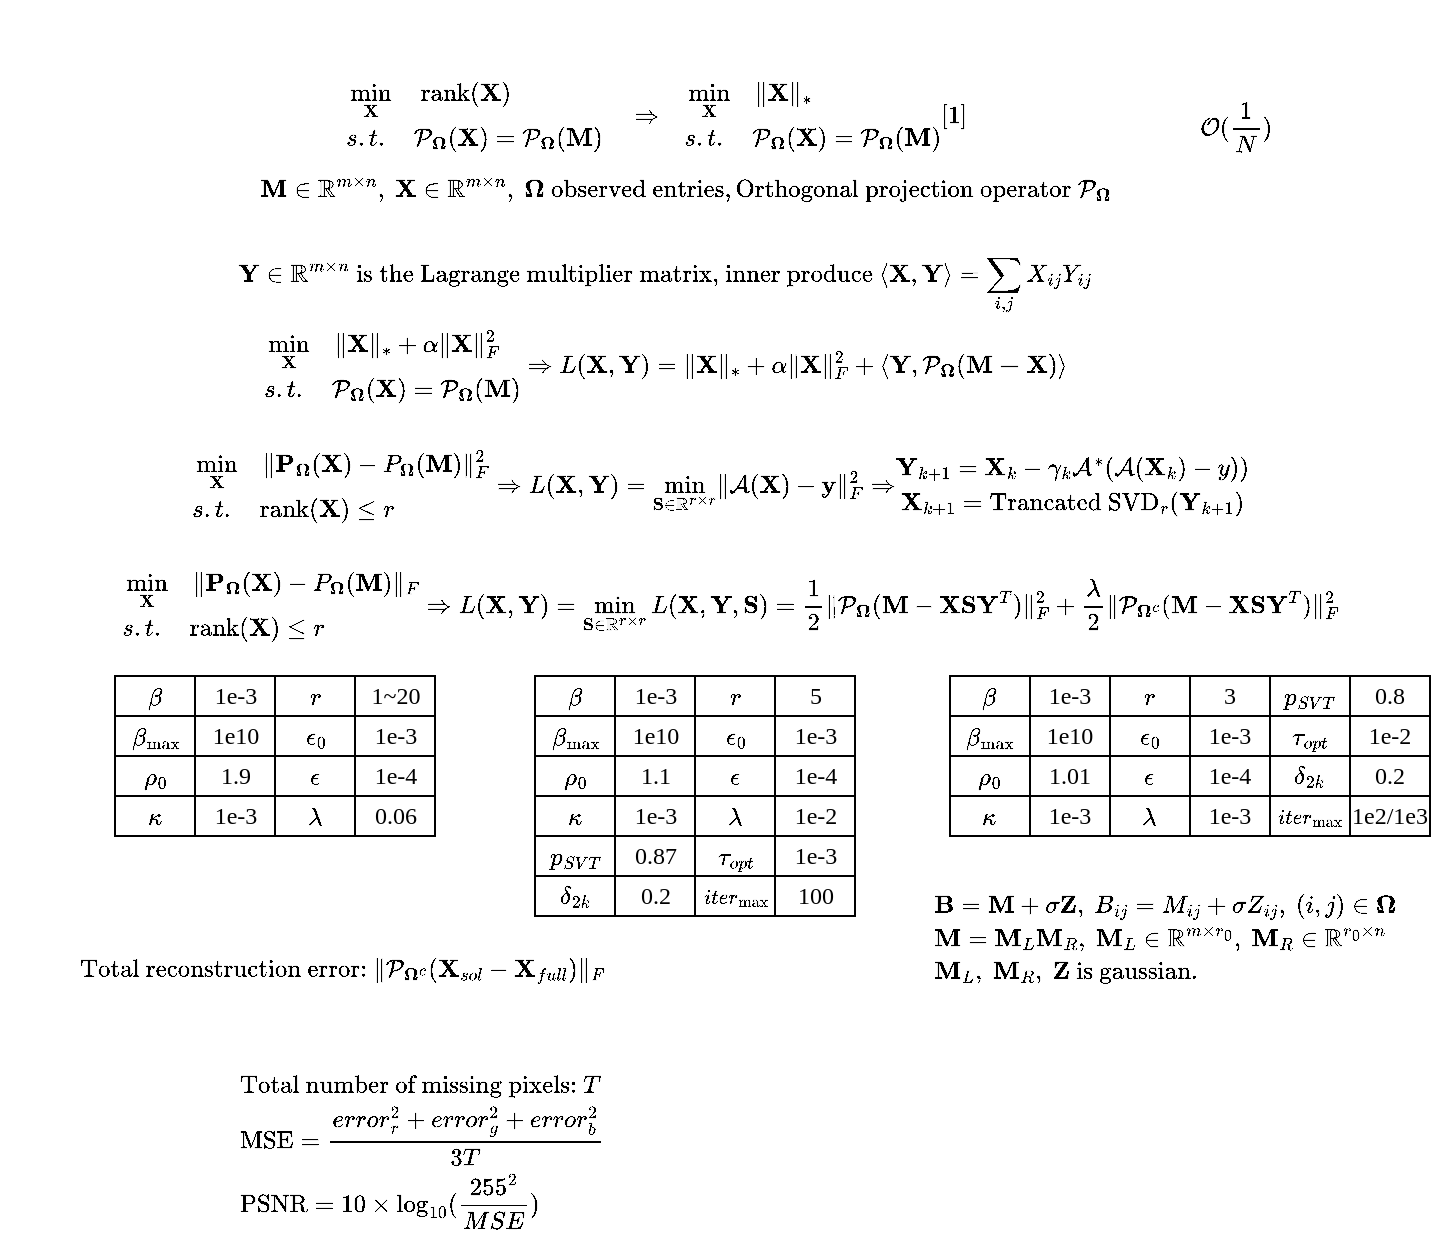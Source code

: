 <mxfile version="15.8.7" type="device"><diagram id="dCUDjBYFxlZQfLYV9F5L" name="第 1 页"><mxGraphModel dx="435" dy="1031" grid="1" gridSize="10" guides="1" tooltips="1" connect="1" arrows="1" fold="1" page="1" pageScale="1" pageWidth="827" pageHeight="1169" math="1" shadow="0"><root><mxCell id="0"/><mxCell id="1" parent="0"/><mxCell id="xZ1UbAJdotstemb92RxR-1" value="$$\begin{aligned}&amp;amp;\min_{\mathbf&amp;nbsp;X}\quad \text{rank}(\mathbf X)\\ &amp;amp;s.t.\quad\mathcal P_{\mathbf \Omega}(\mathbf X)=\mathcal P_{\mathbf \Omega}(\mathbf M)\end{aligned}&lt;br&gt;\quad\Rightarrow\quad&lt;br&gt;\begin{aligned}&amp;amp;\min_{\mathbf&amp;nbsp;X}\quad \lVert\mathbf X\rVert_*\\ &amp;amp;s.t.\quad\mathcal P_{\mathbf \Omega}(\mathbf X)=\mathcal P_{\mathbf \Omega}(\mathbf M)\end{aligned}[1]&lt;br&gt;$$" style="text;html=1;strokeColor=none;fillColor=none;align=center;verticalAlign=middle;whiteSpace=wrap;rounded=0;fontFamily=Times New Roman;" parent="1" vertex="1"><mxGeometry x="162.5" width="380" height="80" as="geometry"/></mxCell><mxCell id="xZ1UbAJdotstemb92RxR-2" value="$$\begin{aligned}&amp;amp;\min_{\mathbf&amp;nbsp;X}\quad \lVert\mathbf X\rVert_* + \alpha\lVert\mathbf X\rVert^2_F&lt;br&gt;\\ &amp;amp;s.t.\quad\mathcal P_{\mathbf\Omega}(\mathbf X)=\mathcal P_{\mathbf\Omega}&lt;br&gt;(\mathbf M) \end{aligned}\Rightarrow L(\mathbf X,\mathbf Y) = \lVert\mathbf X\rVert_* + \alpha \lVert\mathbf X\rVert^2_F + \langle\mathbf Y, \mathcal P_{\mathbf\Omega}(\mathbf{M-X})\rangle&lt;br&gt;&amp;nbsp;&lt;br&gt;$$" style="text;html=1;strokeColor=none;fillColor=none;align=center;verticalAlign=middle;whiteSpace=wrap;rounded=0;fontFamily=Times New Roman;" parent="1" vertex="1"><mxGeometry x="112.5" y="130" width="490" height="70" as="geometry"/></mxCell><mxCell id="xZ1UbAJdotstemb92RxR-4" value="$$\mathbf M\in\mathbb{R}^{m\times n},\ \mathbf X\in\mathbb{R}^{m\times n},\ \mathbf\Omega\text{ observed entries}, \text{Orthogonal projection operator }\mathcal P_{\mathbf\Omega}$$&lt;span class=&quot;md-math-tex md-inline-math-container&quot; style=&quot;box-sizing: border-box; color: rgb(48, 68, 85); word-spacing: 0.6px; background-color: rgb(255, 255, 255);&quot;&gt;&lt;/span&gt;&lt;span class=&quot;md-math-tex md-inline-math-container&quot; style=&quot;box-sizing: border-box; color: rgb(48, 68, 85); word-spacing: 0.6px; background-color: rgb(255, 255, 255);&quot;&gt;&lt;/span&gt;" style="text;whiteSpace=wrap;html=1;fontFamily=Times New Roman;" parent="1" vertex="1"><mxGeometry x="152.5" y="50" width="430" height="40" as="geometry"/></mxCell><mxCell id="xZ1UbAJdotstemb92RxR-5" value="$$\mathbf Y\in\mathbb{R}^{m\times n} \text{ is the Lagrange multiplier matrix, inner produce }\langle\mathbf X,\mathbf Y\rangle=\sum\limits_{i,j}X_{ij}Y_{ij}$$" style="text;html=1;strokeColor=none;fillColor=none;align=center;verticalAlign=middle;whiteSpace=wrap;rounded=0;fontFamily=Times New Roman;" parent="1" vertex="1"><mxGeometry x="142.5" y="110" width="430" height="30" as="geometry"/></mxCell><mxCell id="xZ1UbAJdotstemb92RxR-6" value="$$\mathcal O(\frac{1}{N})$$" style="text;html=1;strokeColor=none;fillColor=none;align=center;verticalAlign=middle;whiteSpace=wrap;rounded=0;fontFamily=Times New Roman;" parent="1" vertex="1"><mxGeometry x="612.5" y="30" width="60" height="30" as="geometry"/></mxCell><mxCell id="xZ1UbAJdotstemb92RxR-7" value="$$\begin{aligned}&amp;amp;\min_{\mathbf&amp;nbsp;X}\quad \lVert\mathbf P_{\mathbf\Omega}(\mathbf X)-P_{\mathbf\Omega}(\mathbf M)&lt;br&gt;\rVert_F \\ &amp;amp;s.t.\quad\text{rank}(\mathbf X)\leq r \end{aligned}\Rightarrow L(\mathbf X,\mathbf Y) = \min_{\mathbf S\in\mathbb R^{r\times r}} L(\mathbf&amp;nbsp;X,\mathbf&amp;nbsp;Y,\mathbf&amp;nbsp; S) = \frac{1}{2}\lVert\mathcal P_{\mathbf\Omega}(\mathbf M-\mathbf&amp;nbsp;X\mathbf&amp;nbsp;S\mathbf&amp;nbsp;Y^T)\rVert^2_F + \frac{\lambda}{2}\lVert\mathcal P_{\mathbf\Omega^c}(\mathbf M-\mathbf&amp;nbsp;X\mathbf&amp;nbsp;S\mathbf&amp;nbsp;Y^T)&lt;br&gt;\rVert^2_F&lt;br&gt;$$" style="text;html=1;strokeColor=none;fillColor=none;align=center;verticalAlign=middle;whiteSpace=wrap;rounded=0;fontFamily=Times New Roman;" parent="1" vertex="1"><mxGeometry x="30" y="250" width="720" height="70" as="geometry"/></mxCell><mxCell id="xZ1UbAJdotstemb92RxR-8" value="$$\begin{aligned}&amp;amp;\min_{\mathbf&amp;nbsp;X}\quad \lVert\mathbf P_{\mathbf\Omega}(\mathbf X)-P_{\mathbf\Omega}(\mathbf M)&lt;br&gt;\rVert_F^2 \\ &amp;amp;s.t.\quad\text{rank}(\mathbf X)\leq r \end{aligned}\Rightarrow L(\mathbf X,\mathbf Y) = \min_{\mathbf S\in\mathbb R^{r\times r}} \lVert\mathcal A(\mathbf&amp;nbsp;X)-\mathbf y\rVert_F^2 \Rightarrow \begin{matrix} \mathbf Y_{k+1} = \mathbf&amp;nbsp;X_{k} - \gamma_k\mathcal A^*(\mathcal A(\mathbf&amp;nbsp;X_k)&lt;br&gt;-y))\\&lt;br&gt;\mathbf X_{k+1} = \text{Trancated SVD}_r(\mathbf Y_{k+1}&lt;br&gt;)&lt;br&gt;\end{matrix}&lt;br&gt;$$" style="text;html=1;strokeColor=none;fillColor=none;align=center;verticalAlign=middle;whiteSpace=wrap;rounded=0;fontFamily=Times New Roman;" parent="1" vertex="1"><mxGeometry x="25" y="190" width="720" height="70" as="geometry"/></mxCell><mxCell id="fOYMWPpQL2KJ-KFt3qKd-15" value="$$\beta$$" style="rounded=0;whiteSpace=wrap;html=1;fillColor=none;fontFamily=Times New Roman;" vertex="1" parent="1"><mxGeometry x="82.5" y="320" width="40" height="20" as="geometry"/></mxCell><mxCell id="fOYMWPpQL2KJ-KFt3qKd-18" value="$$\beta_{\max}$$" style="rounded=0;whiteSpace=wrap;html=1;fillColor=none;fontFamily=Times New Roman;" vertex="1" parent="1"><mxGeometry x="82.5" y="340" width="40" height="20" as="geometry"/></mxCell><mxCell id="fOYMWPpQL2KJ-KFt3qKd-19" value="$$\rho_{0}$$" style="rounded=0;whiteSpace=wrap;html=1;fillColor=none;fontFamily=Times New Roman;" vertex="1" parent="1"><mxGeometry x="82.5" y="360" width="40" height="20" as="geometry"/></mxCell><mxCell id="fOYMWPpQL2KJ-KFt3qKd-20" value="$$\kappa$$" style="rounded=0;whiteSpace=wrap;html=1;fillColor=none;fontFamily=Times New Roman;" vertex="1" parent="1"><mxGeometry x="82.5" y="380" width="40" height="20" as="geometry"/></mxCell><mxCell id="fOYMWPpQL2KJ-KFt3qKd-22" value="1e-3" style="rounded=0;whiteSpace=wrap;html=1;fillColor=none;fontFamily=Times New Roman;" vertex="1" parent="1"><mxGeometry x="122.5" y="320" width="40" height="20" as="geometry"/></mxCell><mxCell id="fOYMWPpQL2KJ-KFt3qKd-23" value="1e10" style="rounded=0;whiteSpace=wrap;html=1;fillColor=none;fontFamily=Times New Roman;" vertex="1" parent="1"><mxGeometry x="122.5" y="340" width="40" height="20" as="geometry"/></mxCell><mxCell id="fOYMWPpQL2KJ-KFt3qKd-24" value="1.9" style="rounded=0;whiteSpace=wrap;html=1;fillColor=none;fontFamily=Times New Roman;" vertex="1" parent="1"><mxGeometry x="122.5" y="360" width="40" height="20" as="geometry"/></mxCell><mxCell id="fOYMWPpQL2KJ-KFt3qKd-25" value="1e-3" style="rounded=0;whiteSpace=wrap;html=1;fillColor=none;fontFamily=Times New Roman;" vertex="1" parent="1"><mxGeometry x="122.5" y="380" width="40" height="20" as="geometry"/></mxCell><mxCell id="fOYMWPpQL2KJ-KFt3qKd-37" value="$$r$$" style="rounded=0;whiteSpace=wrap;html=1;fillColor=none;fontFamily=Times New Roman;" vertex="1" parent="1"><mxGeometry x="162.5" y="320" width="40" height="20" as="geometry"/></mxCell><mxCell id="fOYMWPpQL2KJ-KFt3qKd-38" value="1~20" style="rounded=0;whiteSpace=wrap;html=1;fillColor=none;fontFamily=Times New Roman;" vertex="1" parent="1"><mxGeometry x="202.5" y="320" width="40" height="20" as="geometry"/></mxCell><mxCell id="fOYMWPpQL2KJ-KFt3qKd-39" value="$$\epsilon_0$$" style="rounded=0;whiteSpace=wrap;html=1;fillColor=none;fontFamily=Times New Roman;" vertex="1" parent="1"><mxGeometry x="162.5" y="340" width="40" height="20" as="geometry"/></mxCell><mxCell id="fOYMWPpQL2KJ-KFt3qKd-40" value="&lt;span&gt;1e-3&lt;/span&gt;" style="rounded=0;whiteSpace=wrap;html=1;fillColor=none;fontFamily=Times New Roman;" vertex="1" parent="1"><mxGeometry x="202.5" y="340" width="40" height="20" as="geometry"/></mxCell><mxCell id="fOYMWPpQL2KJ-KFt3qKd-41" value="&lt;span&gt;$$\epsilon$$&lt;/span&gt;" style="rounded=0;whiteSpace=wrap;html=1;fillColor=none;fontFamily=Times New Roman;" vertex="1" parent="1"><mxGeometry x="162.5" y="360" width="40" height="20" as="geometry"/></mxCell><mxCell id="fOYMWPpQL2KJ-KFt3qKd-42" value="&lt;span&gt;1e-4&lt;/span&gt;" style="rounded=0;whiteSpace=wrap;html=1;fillColor=none;fontFamily=Times New Roman;" vertex="1" parent="1"><mxGeometry x="202.5" y="360" width="40" height="20" as="geometry"/></mxCell><mxCell id="fOYMWPpQL2KJ-KFt3qKd-43" value="&lt;span&gt;$$\lambda$$&lt;/span&gt;" style="rounded=0;whiteSpace=wrap;html=1;fillColor=none;fontFamily=Times New Roman;" vertex="1" parent="1"><mxGeometry x="162.5" y="380" width="40" height="20" as="geometry"/></mxCell><mxCell id="fOYMWPpQL2KJ-KFt3qKd-44" value="&lt;span&gt;0.06&lt;/span&gt;" style="rounded=0;whiteSpace=wrap;html=1;fillColor=none;fontFamily=Times New Roman;" vertex="1" parent="1"><mxGeometry x="202.5" y="380" width="40" height="20" as="geometry"/></mxCell><mxCell id="fOYMWPpQL2KJ-KFt3qKd-48" value="$$\beta$$" style="rounded=0;whiteSpace=wrap;html=1;fillColor=none;fontFamily=Times New Roman;" vertex="1" parent="1"><mxGeometry x="292.5" y="320" width="40" height="20" as="geometry"/></mxCell><mxCell id="fOYMWPpQL2KJ-KFt3qKd-49" value="$$\beta_{\max}$$" style="rounded=0;whiteSpace=wrap;html=1;fillColor=none;fontFamily=Times New Roman;" vertex="1" parent="1"><mxGeometry x="292.5" y="340" width="40" height="20" as="geometry"/></mxCell><mxCell id="fOYMWPpQL2KJ-KFt3qKd-50" value="$$\rho_{0}$$" style="rounded=0;whiteSpace=wrap;html=1;fillColor=none;fontFamily=Times New Roman;" vertex="1" parent="1"><mxGeometry x="292.5" y="360" width="40" height="20" as="geometry"/></mxCell><mxCell id="fOYMWPpQL2KJ-KFt3qKd-51" value="$$\kappa$$" style="rounded=0;whiteSpace=wrap;html=1;fillColor=none;fontFamily=Times New Roman;" vertex="1" parent="1"><mxGeometry x="292.5" y="380" width="40" height="20" as="geometry"/></mxCell><mxCell id="fOYMWPpQL2KJ-KFt3qKd-52" value="1e-3" style="rounded=0;whiteSpace=wrap;html=1;fillColor=none;fontFamily=Times New Roman;" vertex="1" parent="1"><mxGeometry x="332.5" y="320" width="40" height="20" as="geometry"/></mxCell><mxCell id="fOYMWPpQL2KJ-KFt3qKd-53" value="1e10" style="rounded=0;whiteSpace=wrap;html=1;fillColor=none;fontFamily=Times New Roman;" vertex="1" parent="1"><mxGeometry x="332.5" y="340" width="40" height="20" as="geometry"/></mxCell><mxCell id="fOYMWPpQL2KJ-KFt3qKd-54" value="1.1" style="rounded=0;whiteSpace=wrap;html=1;fillColor=none;fontFamily=Times New Roman;" vertex="1" parent="1"><mxGeometry x="332.5" y="360" width="40" height="20" as="geometry"/></mxCell><mxCell id="fOYMWPpQL2KJ-KFt3qKd-55" value="1e-3" style="rounded=0;whiteSpace=wrap;html=1;fillColor=none;fontFamily=Times New Roman;" vertex="1" parent="1"><mxGeometry x="332.5" y="380" width="40" height="20" as="geometry"/></mxCell><mxCell id="fOYMWPpQL2KJ-KFt3qKd-56" value="$$r$$" style="rounded=0;whiteSpace=wrap;html=1;fillColor=none;fontFamily=Times New Roman;" vertex="1" parent="1"><mxGeometry x="372.5" y="320" width="40" height="20" as="geometry"/></mxCell><mxCell id="fOYMWPpQL2KJ-KFt3qKd-57" value="5" style="rounded=0;whiteSpace=wrap;html=1;fillColor=none;fontFamily=Times New Roman;" vertex="1" parent="1"><mxGeometry x="412.5" y="320" width="40" height="20" as="geometry"/></mxCell><mxCell id="fOYMWPpQL2KJ-KFt3qKd-58" value="$$\epsilon_0$$" style="rounded=0;whiteSpace=wrap;html=1;fillColor=none;fontFamily=Times New Roman;" vertex="1" parent="1"><mxGeometry x="372.5" y="340" width="40" height="20" as="geometry"/></mxCell><mxCell id="fOYMWPpQL2KJ-KFt3qKd-59" value="&lt;span&gt;&lt;font&gt;1e-3&lt;/font&gt;&lt;/span&gt;" style="rounded=0;whiteSpace=wrap;html=1;fillColor=none;fontFamily=Times New Roman;" vertex="1" parent="1"><mxGeometry x="412.5" y="340" width="40" height="20" as="geometry"/></mxCell><mxCell id="fOYMWPpQL2KJ-KFt3qKd-60" value="&lt;span&gt;$$\epsilon$$&lt;/span&gt;" style="rounded=0;whiteSpace=wrap;html=1;fillColor=none;fontFamily=Times New Roman;" vertex="1" parent="1"><mxGeometry x="372.5" y="360" width="40" height="20" as="geometry"/></mxCell><mxCell id="fOYMWPpQL2KJ-KFt3qKd-61" value="&lt;span&gt;1e-4&lt;/span&gt;" style="rounded=0;whiteSpace=wrap;html=1;fillColor=none;fontFamily=Times New Roman;" vertex="1" parent="1"><mxGeometry x="412.5" y="360" width="40" height="20" as="geometry"/></mxCell><mxCell id="fOYMWPpQL2KJ-KFt3qKd-62" value="&lt;span&gt;$$\lambda$$&lt;/span&gt;" style="rounded=0;whiteSpace=wrap;html=1;fillColor=none;fontFamily=Times New Roman;" vertex="1" parent="1"><mxGeometry x="372.5" y="380" width="40" height="20" as="geometry"/></mxCell><mxCell id="fOYMWPpQL2KJ-KFt3qKd-63" value="&lt;span&gt;1e-2&lt;/span&gt;" style="rounded=0;whiteSpace=wrap;html=1;fillColor=none;fontFamily=Times New Roman;" vertex="1" parent="1"><mxGeometry x="412.5" y="380" width="40" height="20" as="geometry"/></mxCell><mxCell id="fOYMWPpQL2KJ-KFt3qKd-64" value="$$p_{SVT}$$" style="rounded=0;whiteSpace=wrap;html=1;fillColor=none;fontFamily=Times New Roman;" vertex="1" parent="1"><mxGeometry x="292.5" y="400" width="40" height="20" as="geometry"/></mxCell><mxCell id="fOYMWPpQL2KJ-KFt3qKd-65" value="0.87" style="rounded=0;whiteSpace=wrap;html=1;fillColor=none;fontFamily=Times New Roman;" vertex="1" parent="1"><mxGeometry x="332.5" y="400" width="40" height="20" as="geometry"/></mxCell><mxCell id="fOYMWPpQL2KJ-KFt3qKd-66" value="$$\delta_{2k}$$" style="rounded=0;whiteSpace=wrap;html=1;fillColor=none;fontFamily=Times New Roman;" vertex="1" parent="1"><mxGeometry x="292.5" y="420" width="40" height="20" as="geometry"/></mxCell><mxCell id="fOYMWPpQL2KJ-KFt3qKd-67" value="0.2" style="rounded=0;whiteSpace=wrap;html=1;fillColor=none;fontFamily=Times New Roman;" vertex="1" parent="1"><mxGeometry x="332.5" y="420" width="40" height="20" as="geometry"/></mxCell><mxCell id="fOYMWPpQL2KJ-KFt3qKd-68" value="$$\tau_{opt}$$" style="rounded=0;whiteSpace=wrap;html=1;fillColor=none;fontFamily=Times New Roman;" vertex="1" parent="1"><mxGeometry x="372.5" y="400" width="40" height="20" as="geometry"/></mxCell><mxCell id="fOYMWPpQL2KJ-KFt3qKd-69" value="1e-3" style="rounded=0;whiteSpace=wrap;html=1;fillColor=none;fontFamily=Times New Roman;" vertex="1" parent="1"><mxGeometry x="412.5" y="400" width="40" height="20" as="geometry"/></mxCell><mxCell id="fOYMWPpQL2KJ-KFt3qKd-70" value="&lt;font style=&quot;font-size: 10px&quot;&gt;$$iter_{\max}$$&lt;/font&gt;" style="rounded=0;whiteSpace=wrap;html=1;fillColor=none;fontFamily=Times New Roman;" vertex="1" parent="1"><mxGeometry x="372.5" y="420" width="40" height="20" as="geometry"/></mxCell><mxCell id="fOYMWPpQL2KJ-KFt3qKd-71" value="100" style="rounded=0;whiteSpace=wrap;html=1;fillColor=none;fontFamily=Times New Roman;" vertex="1" parent="1"><mxGeometry x="412.5" y="420" width="40" height="20" as="geometry"/></mxCell><mxCell id="fOYMWPpQL2KJ-KFt3qKd-72" value="$$\beta$$" style="rounded=0;whiteSpace=wrap;html=1;fillColor=none;fontFamily=Times New Roman;" vertex="1" parent="1"><mxGeometry x="500" y="320" width="40" height="20" as="geometry"/></mxCell><mxCell id="fOYMWPpQL2KJ-KFt3qKd-73" value="$$\beta_{\max}$$" style="rounded=0;whiteSpace=wrap;html=1;fillColor=none;fontFamily=Times New Roman;" vertex="1" parent="1"><mxGeometry x="500" y="340" width="40" height="20" as="geometry"/></mxCell><mxCell id="fOYMWPpQL2KJ-KFt3qKd-74" value="$$\rho_{0}$$" style="rounded=0;whiteSpace=wrap;html=1;fillColor=none;fontFamily=Times New Roman;" vertex="1" parent="1"><mxGeometry x="500" y="360" width="40" height="20" as="geometry"/></mxCell><mxCell id="fOYMWPpQL2KJ-KFt3qKd-75" value="$$\kappa$$" style="rounded=0;whiteSpace=wrap;html=1;fillColor=none;fontFamily=Times New Roman;" vertex="1" parent="1"><mxGeometry x="500" y="380" width="40" height="20" as="geometry"/></mxCell><mxCell id="fOYMWPpQL2KJ-KFt3qKd-76" value="1e-3" style="rounded=0;whiteSpace=wrap;html=1;fillColor=none;fontFamily=Times New Roman;" vertex="1" parent="1"><mxGeometry x="540" y="320" width="40" height="20" as="geometry"/></mxCell><mxCell id="fOYMWPpQL2KJ-KFt3qKd-77" value="1e10" style="rounded=0;whiteSpace=wrap;html=1;fillColor=none;fontFamily=Times New Roman;" vertex="1" parent="1"><mxGeometry x="540" y="340" width="40" height="20" as="geometry"/></mxCell><mxCell id="fOYMWPpQL2KJ-KFt3qKd-78" value="1.01" style="rounded=0;whiteSpace=wrap;html=1;fillColor=none;fontFamily=Times New Roman;" vertex="1" parent="1"><mxGeometry x="540" y="360" width="40" height="20" as="geometry"/></mxCell><mxCell id="fOYMWPpQL2KJ-KFt3qKd-79" value="1e-3" style="rounded=0;whiteSpace=wrap;html=1;fillColor=none;fontFamily=Times New Roman;" vertex="1" parent="1"><mxGeometry x="540" y="380" width="40" height="20" as="geometry"/></mxCell><mxCell id="fOYMWPpQL2KJ-KFt3qKd-80" value="$$r$$" style="rounded=0;whiteSpace=wrap;html=1;fillColor=none;fontFamily=Times New Roman;" vertex="1" parent="1"><mxGeometry x="580" y="320" width="40" height="20" as="geometry"/></mxCell><mxCell id="fOYMWPpQL2KJ-KFt3qKd-81" value="3" style="rounded=0;whiteSpace=wrap;html=1;fillColor=none;fontFamily=Times New Roman;" vertex="1" parent="1"><mxGeometry x="620" y="320" width="40" height="20" as="geometry"/></mxCell><mxCell id="fOYMWPpQL2KJ-KFt3qKd-82" value="$$\epsilon_0$$" style="rounded=0;whiteSpace=wrap;html=1;fillColor=none;fontFamily=Times New Roman;" vertex="1" parent="1"><mxGeometry x="580" y="340" width="40" height="20" as="geometry"/></mxCell><mxCell id="fOYMWPpQL2KJ-KFt3qKd-83" value="&lt;span&gt;&lt;font&gt;1e-3&lt;/font&gt;&lt;/span&gt;" style="rounded=0;whiteSpace=wrap;html=1;fillColor=none;fontFamily=Times New Roman;" vertex="1" parent="1"><mxGeometry x="620" y="340" width="40" height="20" as="geometry"/></mxCell><mxCell id="fOYMWPpQL2KJ-KFt3qKd-84" value="&lt;span&gt;$$\epsilon$$&lt;/span&gt;" style="rounded=0;whiteSpace=wrap;html=1;fillColor=none;fontFamily=Times New Roman;" vertex="1" parent="1"><mxGeometry x="580" y="360" width="40" height="20" as="geometry"/></mxCell><mxCell id="fOYMWPpQL2KJ-KFt3qKd-85" value="&lt;span&gt;1e-4&lt;/span&gt;" style="rounded=0;whiteSpace=wrap;html=1;fillColor=none;fontFamily=Times New Roman;" vertex="1" parent="1"><mxGeometry x="620" y="360" width="40" height="20" as="geometry"/></mxCell><mxCell id="fOYMWPpQL2KJ-KFt3qKd-86" value="&lt;span&gt;$$\lambda$$&lt;/span&gt;" style="rounded=0;whiteSpace=wrap;html=1;fillColor=none;fontFamily=Times New Roman;" vertex="1" parent="1"><mxGeometry x="580" y="380" width="40" height="20" as="geometry"/></mxCell><mxCell id="fOYMWPpQL2KJ-KFt3qKd-87" value="&lt;span&gt;1e-3&lt;/span&gt;" style="rounded=0;whiteSpace=wrap;html=1;fillColor=none;fontFamily=Times New Roman;" vertex="1" parent="1"><mxGeometry x="620" y="380" width="40" height="20" as="geometry"/></mxCell><mxCell id="fOYMWPpQL2KJ-KFt3qKd-88" value="$$p_{SVT}$$" style="rounded=0;whiteSpace=wrap;html=1;fillColor=none;fontFamily=Times New Roman;" vertex="1" parent="1"><mxGeometry x="660" y="320" width="40" height="20" as="geometry"/></mxCell><mxCell id="fOYMWPpQL2KJ-KFt3qKd-89" value="0.8" style="rounded=0;whiteSpace=wrap;html=1;fillColor=none;fontFamily=Times New Roman;" vertex="1" parent="1"><mxGeometry x="700" y="320" width="40" height="20" as="geometry"/></mxCell><mxCell id="fOYMWPpQL2KJ-KFt3qKd-90" value="$$\delta_{2k}$$" style="rounded=0;whiteSpace=wrap;html=1;fillColor=none;fontFamily=Times New Roman;" vertex="1" parent="1"><mxGeometry x="660" y="360" width="40" height="20" as="geometry"/></mxCell><mxCell id="fOYMWPpQL2KJ-KFt3qKd-91" value="0.2" style="rounded=0;whiteSpace=wrap;html=1;fillColor=none;fontFamily=Times New Roman;" vertex="1" parent="1"><mxGeometry x="700" y="360" width="40" height="20" as="geometry"/></mxCell><mxCell id="fOYMWPpQL2KJ-KFt3qKd-92" value="$$\tau_{opt}$$" style="rounded=0;whiteSpace=wrap;html=1;fillColor=none;fontFamily=Times New Roman;" vertex="1" parent="1"><mxGeometry x="660" y="340" width="40" height="20" as="geometry"/></mxCell><mxCell id="fOYMWPpQL2KJ-KFt3qKd-93" value="1e-2" style="rounded=0;whiteSpace=wrap;html=1;fillColor=none;fontFamily=Times New Roman;" vertex="1" parent="1"><mxGeometry x="700" y="340" width="40" height="20" as="geometry"/></mxCell><mxCell id="fOYMWPpQL2KJ-KFt3qKd-94" value="&lt;font style=&quot;font-size: 10px&quot;&gt;$$iter_{\max}$$&lt;/font&gt;" style="rounded=0;whiteSpace=wrap;html=1;fillColor=none;fontFamily=Times New Roman;" vertex="1" parent="1"><mxGeometry x="660" y="380" width="40" height="20" as="geometry"/></mxCell><mxCell id="fOYMWPpQL2KJ-KFt3qKd-95" value="1e2/1e3" style="rounded=0;whiteSpace=wrap;html=1;fillColor=none;fontFamily=Times New Roman;" vertex="1" parent="1"><mxGeometry x="700" y="380" width="40" height="20" as="geometry"/></mxCell><mxCell id="fOYMWPpQL2KJ-KFt3qKd-96" value="&lt;span style=&quot;color: rgb(0 , 0 , 0) ; font-family: &amp;#34;times new roman&amp;#34; ; font-size: 12px ; font-style: normal ; font-weight: 400 ; letter-spacing: normal ; text-align: center ; text-indent: 0px ; text-transform: none ; word-spacing: 0px ; background-color: rgb(248 , 249 , 250) ; display: inline ; float: none&quot;&gt;$$\text{Total reconstruction error: }\lVert\mathcal P_{\mathbf\Omega^c}(\mathbf X_{sol}-\mathbf X_{full})\rVert_F$$&lt;/span&gt;" style="text;whiteSpace=wrap;html=1;fontSize=10;fontFamily=Times New Roman;" vertex="1" parent="1"><mxGeometry x="62.5" y="440" width="550" height="40" as="geometry"/></mxCell><mxCell id="fOYMWPpQL2KJ-KFt3qKd-97" value="&lt;span style=&quot;color: rgb(0 , 0 , 0) ; font-family: &amp;#34;times new roman&amp;#34; ; font-size: 12px ; font-style: normal ; font-weight: 400 ; letter-spacing: normal ; text-align: center ; text-indent: 0px ; text-transform: none ; word-spacing: 0px ; background-color: rgb(248 , 249 , 250) ; display: inline ; float: none&quot;&gt;$$\begin{aligned}&amp;amp;\mathbf B =\mathbf M + \sigma\mathbf Z,\ B_{ij}=M_{ij}+\sigma Z_{ij},\ (i,j)\in\mathbf\Omega&lt;br&gt;\\&amp;amp;\mathbf M = \mathbf M_L\mathbf M_R,\&amp;nbsp;\mathbf M_L\in\mathbb{R}^{m\times r_0},\ \mathbf M_R\in\mathbb{R}^{r_0\times n}\\&amp;amp; \mathbf M_L,\ \mathbf M_R,\ \mathbf Z \text{ is gaussian.}&lt;br&gt;\end{aligned}&lt;br&gt;$$&lt;/span&gt;" style="text;whiteSpace=wrap;html=1;fontSize=10;fontFamily=Times New Roman;" vertex="1" parent="1"><mxGeometry x="490" y="410" width="240" height="70" as="geometry"/></mxCell><mxCell id="fOYMWPpQL2KJ-KFt3qKd-99" value="$$\begin{aligned}&amp;amp;\text{Total number of missing pixels: }T \\&amp;amp;\text{MSE} = \frac{{error}^2_r +{error}^2_g + {error}^2_b}{3T}\\&amp;amp; \text{PSNR}=10\times\log_{10}(\frac{255^2}{MSE})\end{aligned}$$" style="text;whiteSpace=wrap;html=1;fontSize=12;fontFamily=Times New Roman;" vertex="1" parent="1"><mxGeometry x="142.5" y="500" width="192.5" height="110" as="geometry"/></mxCell></root></mxGraphModel></diagram></mxfile>